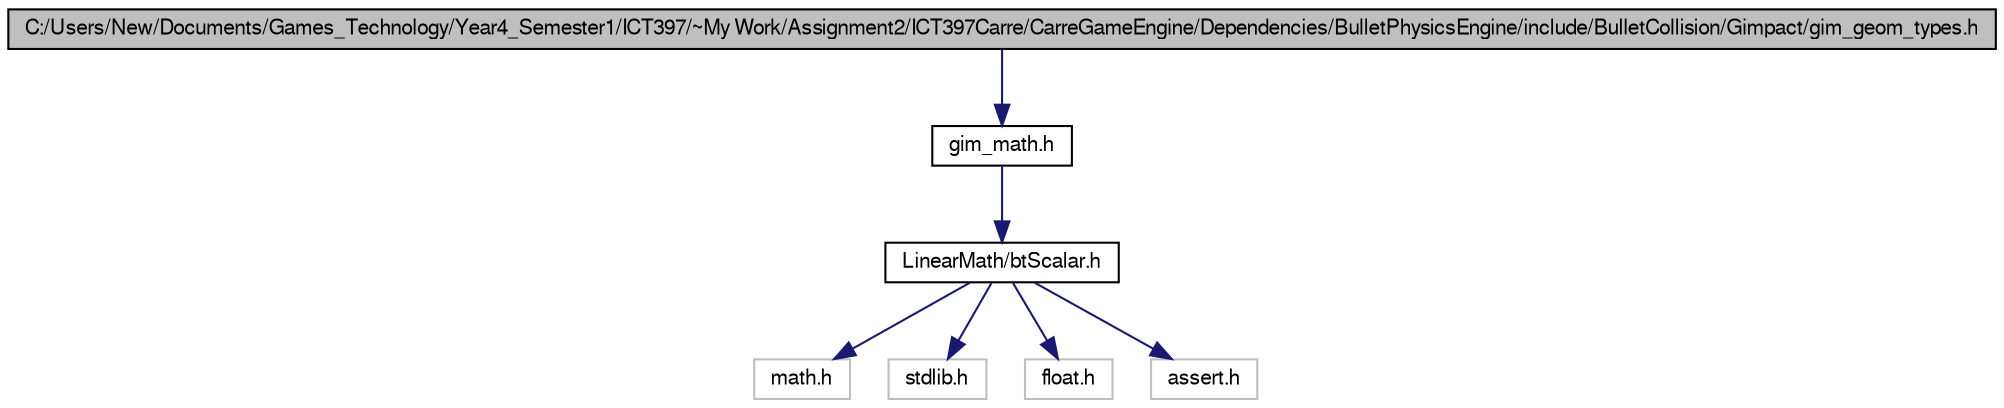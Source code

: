 digraph G
{
  bgcolor="transparent";
  edge [fontname="FreeSans",fontsize=10,labelfontname="FreeSans",labelfontsize=10];
  node [fontname="FreeSans",fontsize=10,shape=record];
  Node1 [label="C:/Users/New/Documents/Games_Technology/Year4_Semester1/ICT397/~My Work/Assignment2/ICT397Carre/CarreGameEngine/Dependencies/BulletPhysicsEngine/include/BulletCollision/Gimpact/gim_geom_types.h",height=0.2,width=0.4,color="black", fillcolor="grey75", style="filled" fontcolor="black"];
  Node1 -> Node2 [color="midnightblue",fontsize=10,style="solid"];
  Node2 [label="gim_math.h",height=0.2,width=0.4,color="black",URL="$gim__math_8h.html"];
  Node2 -> Node3 [color="midnightblue",fontsize=10,style="solid"];
  Node3 [label="LinearMath/btScalar.h",height=0.2,width=0.4,color="black",URL="$bt_scalar_8h-source.html"];
  Node3 -> Node4 [color="midnightblue",fontsize=10,style="solid"];
  Node4 [label="math.h",height=0.2,width=0.4,color="grey75"];
  Node3 -> Node5 [color="midnightblue",fontsize=10,style="solid"];
  Node5 [label="stdlib.h",height=0.2,width=0.4,color="grey75"];
  Node3 -> Node6 [color="midnightblue",fontsize=10,style="solid"];
  Node6 [label="float.h",height=0.2,width=0.4,color="grey75"];
  Node3 -> Node7 [color="midnightblue",fontsize=10,style="solid"];
  Node7 [label="assert.h",height=0.2,width=0.4,color="grey75"];
}
